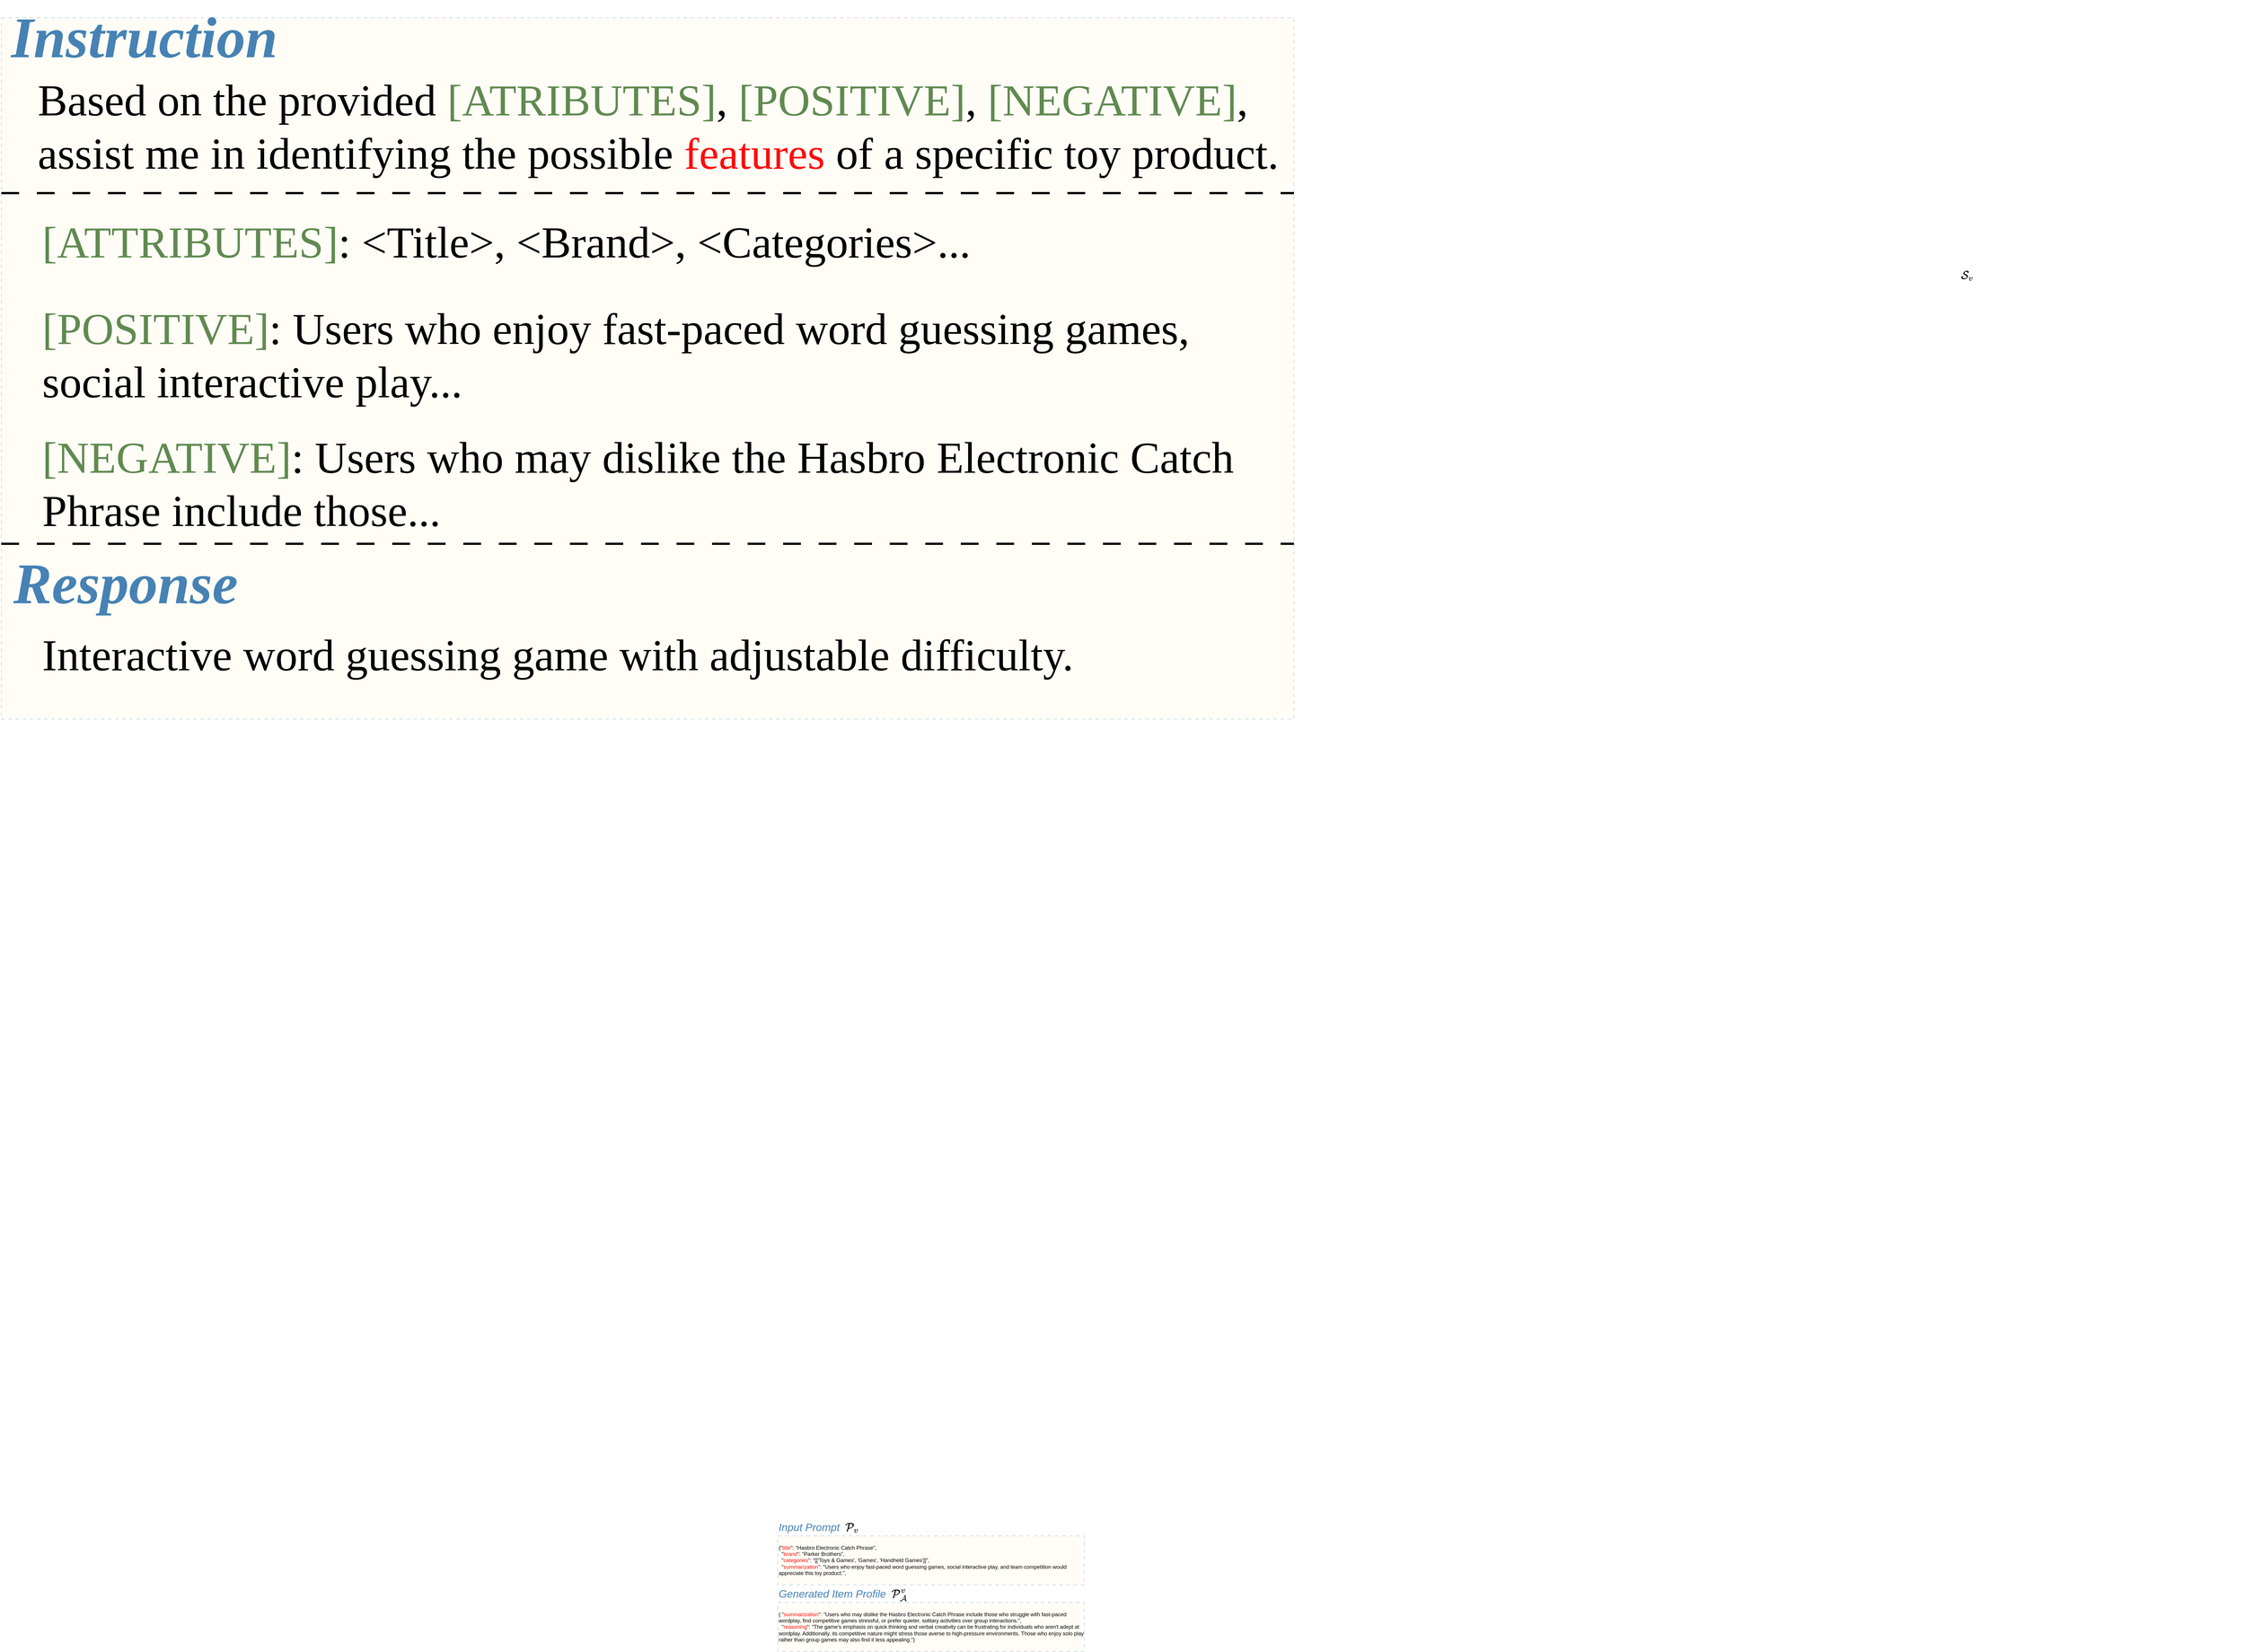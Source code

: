 <mxfile version="27.0.6">
  <diagram name="第 1 页" id="fkqNxUABCfVv3Co3ChzE">
    <mxGraphModel dx="13722" dy="8029" grid="1" gridSize="10" guides="1" tooltips="1" connect="1" arrows="1" fold="1" page="1" pageScale="1" pageWidth="827" pageHeight="1169" math="1" shadow="0">
      <root>
        <mxCell id="0" />
        <mxCell id="1" parent="0" />
        <mxCell id="7nGSpBxhCRrjDGXLMfjQ-1" value="&lt;div style=&quot;forced-color-adjust: none;&quot;&gt;&lt;br&gt;&lt;/div&gt;" style="rounded=0;whiteSpace=wrap;html=1;fillColor=#FFFDF6;strokeColor=#B0C4DE;dashed=1;dashPattern=8 8;align=left;fontSize=80;" parent="1" vertex="1">
          <mxGeometry x="-4160" y="-390" width="2910" height="1580" as="geometry" />
        </mxCell>
        <mxCell id="7nGSpBxhCRrjDGXLMfjQ-4" value="&lt;p style=&quot;language:zh-CN;margin-top:0pt;margin-bottom:0pt;margin-left:0in;&lt;br/&gt;text-align:left;direction:ltr;unicode-bidi:embed;mso-line-break-override:none;&lt;br/&gt;word-break:normal;punctuation-wrap:hanging&quot;&gt;&lt;span style=&quot;color: steelblue; font-weight: bold; font-style: italic;&quot;&gt;Instruction&lt;/span&gt;&lt;/p&gt;" style="text;whiteSpace=wrap;html=1;fontSize=130;fontFamily=Times New Roman;" parent="1" vertex="1">
          <mxGeometry x="-4140" y="-430" width="650" height="150" as="geometry" />
        </mxCell>
        <mxCell id="7nGSpBxhCRrjDGXLMfjQ-8" value="&lt;p style=&quot;language:zh-CN;margin-top:0pt;margin-bottom:0pt;margin-left:0in;&lt;br/&gt;text-align:left;direction:ltr;unicode-bidi:embed;mso-line-break-override:none;&lt;br/&gt;word-break:normal;punctuation-wrap:hanging&quot;&gt;$$\mathcal{S_v}$$&lt;/p&gt;" style="text;whiteSpace=wrap;html=1;fontSize=22;" parent="1" vertex="1">
          <mxGeometry x="250" y="150" width="110" height="40" as="geometry" />
        </mxCell>
        <mxCell id="7nGSpBxhCRrjDGXLMfjQ-9" value="&lt;div&gt;{&quot;&lt;font style=&quot;color: rgb(255, 9, 9);&quot;&gt;title&lt;/font&gt;&quot;: &quot;Hasbro Electronic Catch Phrase&quot;,&lt;/div&gt;&lt;div&gt;&amp;nbsp; &quot;&lt;font style=&quot;color: rgb(255, 9, 9);&quot;&gt;brand&lt;/font&gt;&quot;: &quot;Parker Brothers&quot;,&lt;/div&gt;&lt;div&gt;&amp;nbsp; &quot;&lt;font style=&quot;color: rgb(255, 9, 9);&quot;&gt;categories&lt;/font&gt;&quot;: &quot;[[&#39;Toys &amp;amp; Games&#39;, &#39;Games&#39;, &#39;Handheld Games&#39;]]&quot;,&lt;/div&gt;&lt;div&gt;&amp;nbsp; &quot;&lt;span&gt;&lt;font style=&quot;color: rgb(255, 9, 9);&quot;&gt;summarization&lt;/font&gt;&lt;/span&gt;&quot;: &quot;Users who enjoy fast-paced word guessing games, social interactive play, and team competition would appreciate this toy product.&quot;,&lt;/div&gt;" style="rounded=0;whiteSpace=wrap;html=1;fillColor=#FFFDF6;strokeColor=#B0C4DE;dashed=1;dashPattern=8 8;align=left;fontSize=12;" parent="1" vertex="1">
          <mxGeometry x="-2412" y="3030" width="690" height="110" as="geometry" />
        </mxCell>
        <mxCell id="7nGSpBxhCRrjDGXLMfjQ-10" value="&lt;p style=&quot;language:zh-CN;margin-top:0pt;margin-bottom:0pt;margin-left:0in;&#xa;text-align:left;direction:ltr;unicode-bidi:embed;mso-line-break-override:none;&#xa;word-break:normal;punctuation-wrap:hanging&quot;&gt;&lt;span style=&quot;font-size:18.0pt;&#xa;font-family:&amp;quot;Times New Roman&amp;quot;;mso-ascii-font-family:&amp;quot;Times New Roman&amp;quot;;&#xa;mso-fareast-font-family:等线;mso-bidi-font-family:&amp;quot;Times New Roman&amp;quot;;mso-fareast-theme-font:&#xa;minor-fareast;color:steelblue;mso-font-kerning:12.0pt;language:en-US;&#xa;font-weight:bold;font-style:italic;mso-style-textfill-type:solid;mso-style-textfill-fill-color:&#xa;steelblue;mso-style-textfill-fill-alpha:100.0%&quot;&gt;Input Prompt&lt;/span&gt;&lt;/p&gt;" style="text;whiteSpace=wrap;html=1;" parent="1" vertex="1">
          <mxGeometry x="-2412" y="2990" width="170" height="50" as="geometry" />
        </mxCell>
        <mxCell id="7nGSpBxhCRrjDGXLMfjQ-11" value="&lt;p style=&quot;language:zh-CN;margin-top:0pt;margin-bottom:0pt;margin-left:0in;&lt;br/&gt;text-align:left;direction:ltr;unicode-bidi:embed;mso-line-break-override:none;&lt;br/&gt;word-break:normal;punctuation-wrap:hanging&quot;&gt;$$\mathcal{P_v}$$&lt;/p&gt;" style="text;whiteSpace=wrap;html=1;fontSize=22;" parent="1" vertex="1">
          <mxGeometry x="-2262" y="2970" width="110" height="40" as="geometry" />
        </mxCell>
        <mxCell id="7nGSpBxhCRrjDGXLMfjQ-12" value="&lt;div&gt;{ &quot;&lt;font style=&quot;color: rgb(255, 9, 9);&quot;&gt;summarization&lt;/font&gt;&quot;: &quot;Users who may dislike the Hasbro Electronic Catch Phrase include those who struggle with fast-paced wordplay, find competitive games stressful, or prefer quieter, solitary activities over group interactions.&quot;,&lt;/div&gt;&lt;div&gt;&amp;nbsp; &quot;&lt;font style=&quot;color: rgb(255, 9, 9);&quot;&gt;reasoning&lt;/font&gt;&quot;: &quot;The game&#39;s emphasis on quick thinking and verbal creativity can be frustrating for individuals who aren&#39;t adept at wordplay. Additionally, its competitive nature might stress those averse to high-pressure environments. Those who enjoy solo play rather than group games may also find it less appealing.&quot;&lt;span style=&quot;background-color: transparent; color: light-dark(rgb(0, 0, 0), rgb(255, 255, 255));&quot;&gt;}&lt;/span&gt;&lt;/div&gt;" style="rounded=0;whiteSpace=wrap;html=1;fillColor=#FFFDF6;strokeColor=#B0C4DE;dashed=1;dashPattern=8 8;align=left;fontSize=12;" parent="1" vertex="1">
          <mxGeometry x="-2412" y="3180" width="690" height="110" as="geometry" />
        </mxCell>
        <mxCell id="7nGSpBxhCRrjDGXLMfjQ-14" value="&lt;p style=&quot;language:zh-CN;margin-top:0pt;margin-bottom:0pt;margin-left:0in;&#xa;text-align:left;direction:ltr;unicode-bidi:embed;mso-line-break-override:none;&#xa;word-break:normal;punctuation-wrap:hanging&quot;&gt;&lt;span style=&quot;font-size:18.0pt;&#xa;font-family:&amp;quot;Times New Roman&amp;quot;;mso-ascii-font-family:&amp;quot;Times New Roman&amp;quot;;&#xa;mso-fareast-font-family:等线;mso-bidi-font-family:&amp;quot;Times New Roman&amp;quot;;mso-fareast-theme-font:&#xa;minor-fareast;color:steelblue;mso-font-kerning:12.0pt;language:en-US;&#xa;font-weight:bold;font-style:italic;mso-style-textfill-type:solid;mso-style-textfill-fill-color:&#xa;steelblue;mso-style-textfill-fill-alpha:100.0%&quot;&gt;Generated Item Profile&lt;/span&gt;&lt;/p&gt;" style="text;whiteSpace=wrap;html=1;" parent="1" vertex="1">
          <mxGeometry x="-2412" y="3140" width="260" height="50" as="geometry" />
        </mxCell>
        <mxCell id="7nGSpBxhCRrjDGXLMfjQ-15" value="&lt;p style=&quot;language:zh-CN;margin-top:0pt;margin-bottom:0pt;margin-left:0in;&lt;br/&gt;text-align:left;direction:ltr;unicode-bidi:embed;mso-line-break-override:none;&lt;br/&gt;word-break:normal;punctuation-wrap:hanging&quot;&gt;$$\mathcal{P^v_A}$$&lt;/p&gt;" style="text;whiteSpace=wrap;html=1;fontSize=22;" parent="1" vertex="1">
          <mxGeometry x="-2158" y="3120" width="110" height="40" as="geometry" />
        </mxCell>
        <mxCell id="6pL756XeNf9yhzUzsJCO-4" value="&lt;div&gt;Based on the provided&lt;font&gt;&lt;font style=&quot;color: rgb(68, 99, 59);&quot;&gt;&amp;nbsp;&lt;/font&gt;&lt;font style=&quot;color: rgb(96, 138, 80);&quot;&gt;[ATRIBUTES]&lt;/font&gt;&lt;/font&gt;,&amp;nbsp;&lt;span style=&quot;color: rgb(96, 138, 80); background-color: transparent;&quot;&gt;[POSITIVE]&lt;/span&gt;&lt;span style=&quot;background-color: transparent; color: light-dark(rgb(0, 0, 0), rgb(255, 255, 255));&quot;&gt;,&amp;nbsp;&lt;/span&gt;&lt;span style=&quot;color: rgb(96, 138, 80); background-color: transparent;&quot;&gt;[NEGATIVE]&lt;/span&gt;&lt;span style=&quot;background-color: transparent; color: light-dark(rgb(0, 0, 0), rgb(255, 255, 255));&quot;&gt;,&amp;nbsp;&lt;/span&gt;&lt;/div&gt;&lt;div&gt;&lt;span style=&quot;background-color: transparent; color: light-dark(rgb(0, 0, 0), rgb(255, 255, 255));&quot;&gt;assist me in identifying the possible&amp;nbsp;&lt;/span&gt;&lt;font style=&quot;background-color: transparent; color: rgb(255, 9, 9);&quot;&gt;features&lt;/font&gt;&lt;span style=&quot;background-color: transparent; color: light-dark(rgb(0, 0, 0), rgb(255, 255, 255));&quot;&gt;&amp;nbsp;of a specific toy product.&lt;/span&gt;&lt;/div&gt;&lt;div&gt;&lt;br style=&quot;font-family: Helvetica;&quot;&gt;&lt;/div&gt;" style="text;whiteSpace=wrap;html=1;fontSize=100;fontFamily=Times New Roman;" vertex="1" parent="1">
          <mxGeometry x="-4080" y="-270" width="2830" height="260" as="geometry" />
        </mxCell>
        <mxCell id="6pL756XeNf9yhzUzsJCO-6" value="&lt;font style=&quot;color: rgb(96, 138, 80);&quot;&gt;[POSITIVE]&lt;/font&gt;&lt;font&gt;:&amp;nbsp;&lt;/font&gt;&lt;span style=&quot;background-color: transparent; color: light-dark(rgb(0, 0, 0), rgb(255, 255, 255));&quot;&gt;Users who enjoy fast-paced word guessing games, social interactive play...&lt;/span&gt;&lt;div&gt;&lt;br&gt;&lt;/div&gt;" style="text;whiteSpace=wrap;html=1;fontSize=100;fontFamily=Times New Roman;" vertex="1" parent="1">
          <mxGeometry x="-4070" y="245" width="2710" height="290" as="geometry" />
        </mxCell>
        <mxCell id="6pL756XeNf9yhzUzsJCO-7" value="&lt;div style=&quot;background-color: rgb(30, 31, 34); color: rgb(169, 183, 198);&quot;&gt;&lt;pre style=&quot;font-family:&#39;JetBrains Mono&#39;,monospace;font-size:9.8pt;&quot;&gt;&lt;br&gt;&lt;/pre&gt;&lt;/div&gt;" style="text;whiteSpace=wrap;html=1;" vertex="1" parent="1">
          <mxGeometry x="330" y="660" width="560" height="70" as="geometry" />
        </mxCell>
        <mxCell id="6pL756XeNf9yhzUzsJCO-9" value="&lt;font style=&quot;color: rgb(96, 138, 80);&quot;&gt;[NEGATIVE]&lt;/font&gt;&lt;font&gt;:&amp;nbsp;&lt;/font&gt;&lt;span style=&quot;background-color: transparent;&quot;&gt;Users who may dislike the Hasbro Electronic Catch Phrase include those...&lt;/span&gt;&lt;div&gt;&lt;br&gt;&lt;div&gt;&lt;br&gt;&lt;/div&gt;&lt;/div&gt;" style="text;whiteSpace=wrap;html=1;fontSize=100;fontFamily=Times New Roman;" vertex="1" parent="1">
          <mxGeometry x="-4070" y="535" width="2760" height="290" as="geometry" />
        </mxCell>
        <mxCell id="6pL756XeNf9yhzUzsJCO-11" value="&lt;p style=&quot;language:zh-CN;margin-top:0pt;margin-bottom:0pt;margin-left:0in;&lt;br/&gt;text-align:left;direction:ltr;unicode-bidi:embed;mso-line-break-override:none;&lt;br/&gt;word-break:normal;punctuation-wrap:hanging&quot;&gt;&lt;font color=&quot;#4682b4&quot;&gt;&lt;b&gt;&lt;i&gt;Response&lt;/i&gt;&lt;/b&gt;&lt;/font&gt;&lt;/p&gt;" style="text;whiteSpace=wrap;html=1;fontSize=130;fontFamily=Times New Roman;" vertex="1" parent="1">
          <mxGeometry x="-4135" y="800" width="540" height="150" as="geometry" />
        </mxCell>
        <mxCell id="6pL756XeNf9yhzUzsJCO-12" value="&lt;div&gt;Interactive word guessing game with adjustable difficulty.&lt;/div&gt;" style="text;whiteSpace=wrap;html=1;fontSize=100;fontFamily=Times New Roman;" vertex="1" parent="1">
          <mxGeometry x="-4070" y="980" width="2420" height="181" as="geometry" />
        </mxCell>
        <mxCell id="6pL756XeNf9yhzUzsJCO-13" value="&lt;font style=&quot;color: rgb(96, 138, 80);&quot;&gt;[ATTRIBUTES]&lt;/font&gt;&lt;font&gt;: &amp;lt;Title&amp;gt;, &amp;lt;Brand&amp;gt;, &amp;lt;Categories&amp;gt;...&lt;/font&gt;&lt;div&gt;&lt;br&gt;&lt;/div&gt;" style="text;whiteSpace=wrap;html=1;fontSize=100;fontFamily=Times New Roman;" vertex="1" parent="1">
          <mxGeometry x="-4070" y="50" width="2150" height="170" as="geometry" />
        </mxCell>
        <mxCell id="6pL756XeNf9yhzUzsJCO-14" value="" style="endArrow=none;html=1;rounded=0;exitX=0;exitY=0.25;exitDx=0;exitDy=0;strokeWidth=5;dashed=1;dashPattern=8 8;entryX=1;entryY=0.25;entryDx=0;entryDy=0;" edge="1" parent="1" source="7nGSpBxhCRrjDGXLMfjQ-1" target="7nGSpBxhCRrjDGXLMfjQ-1">
          <mxGeometry width="50" height="50" relative="1" as="geometry">
            <mxPoint x="-4160" y="13.5" as="sourcePoint" />
            <mxPoint x="-1050" y="13.5" as="targetPoint" />
          </mxGeometry>
        </mxCell>
        <mxCell id="6pL756XeNf9yhzUzsJCO-15" value="" style="endArrow=none;html=1;rounded=0;entryX=1;entryY=0.75;entryDx=0;entryDy=0;exitX=0;exitY=0.75;exitDx=0;exitDy=0;strokeWidth=5;dashed=1;dashPattern=8 8;" edge="1" parent="1" source="7nGSpBxhCRrjDGXLMfjQ-1" target="7nGSpBxhCRrjDGXLMfjQ-1">
          <mxGeometry width="50" height="50" relative="1" as="geometry">
            <mxPoint x="-3200" y="550" as="sourcePoint" />
            <mxPoint x="-90" y="550" as="targetPoint" />
          </mxGeometry>
        </mxCell>
      </root>
    </mxGraphModel>
  </diagram>
</mxfile>
